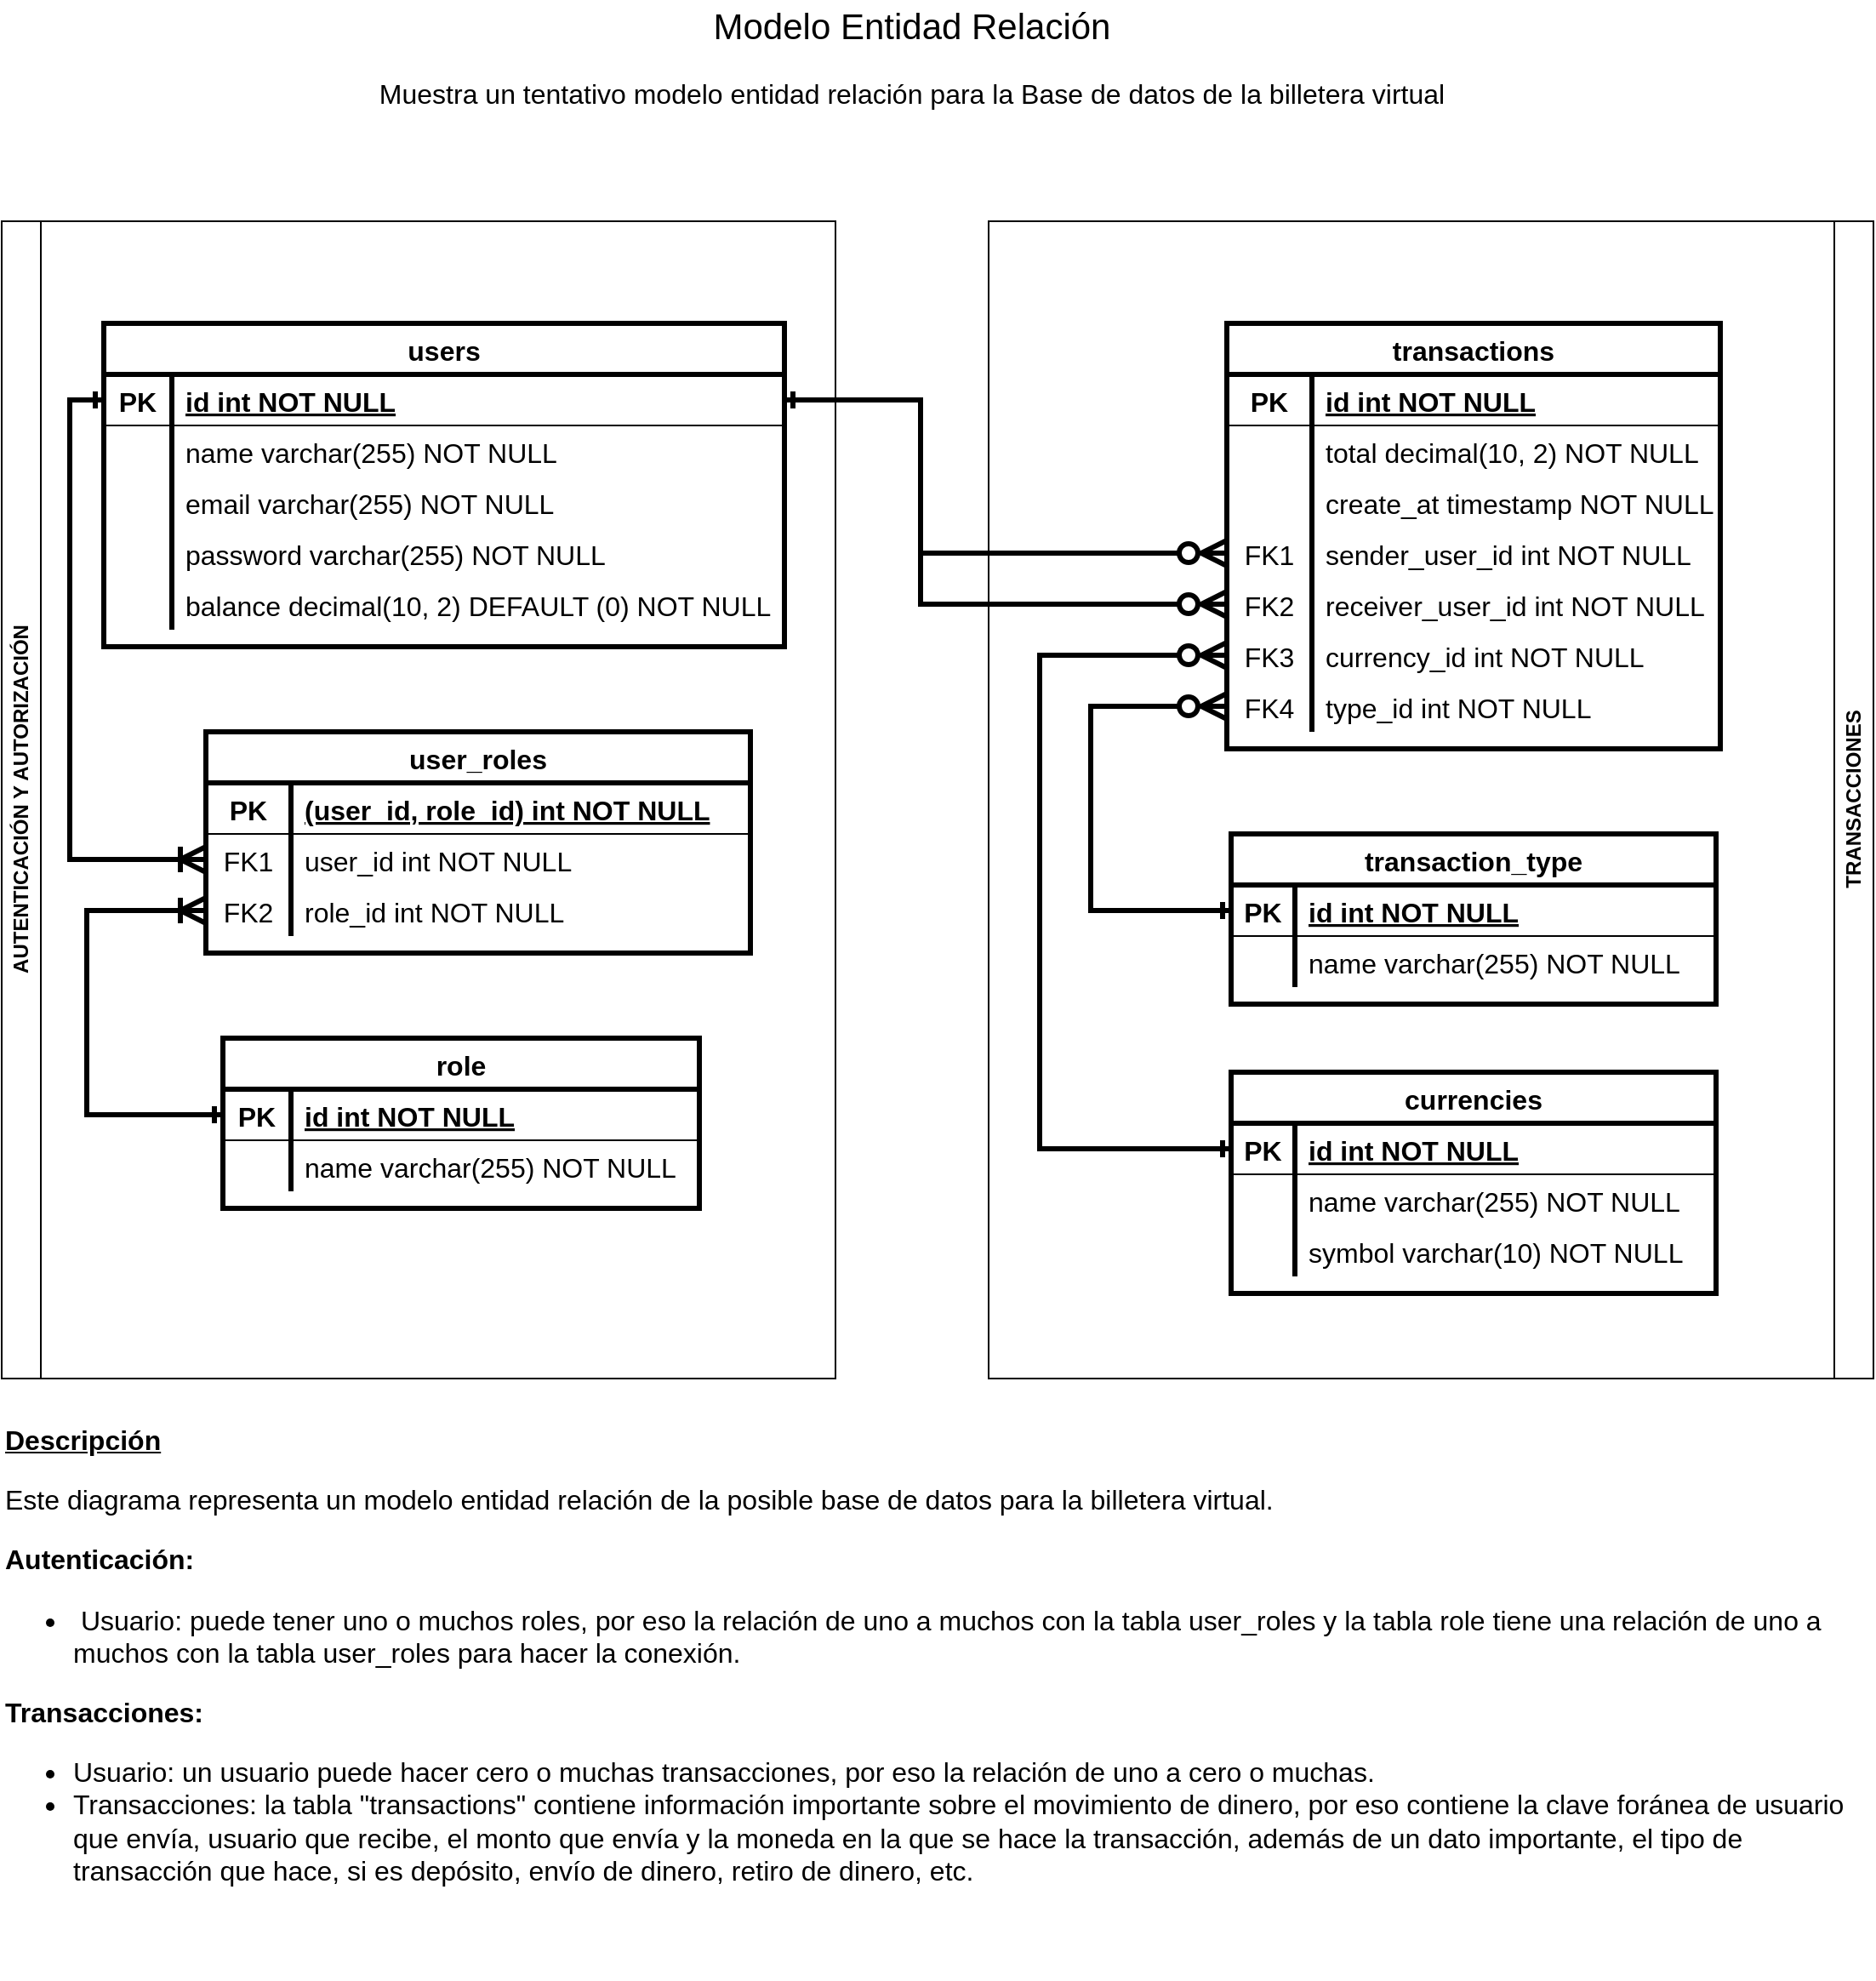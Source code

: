<mxfile version="24.2.1" type="device">
  <diagram id="R2lEEEUBdFMjLlhIrx00" name="Page-1">
    <mxGraphModel dx="2213" dy="2100" grid="1" gridSize="10" guides="1" tooltips="1" connect="1" arrows="1" fold="1" page="1" pageScale="1" pageWidth="1500" pageHeight="1200" math="0" shadow="0" extFonts="Permanent Marker^https://fonts.googleapis.com/css?family=Permanent+Marker">
      <root>
        <mxCell id="0" />
        <mxCell id="1" parent="0" />
        <mxCell id="C-vyLk0tnHw3VtMMgP7b-23" value="users" style="shape=table;startSize=30;container=1;collapsible=1;childLayout=tableLayout;fixedRows=1;rowLines=0;fontStyle=1;align=center;resizeLast=1;strokeWidth=3;fontSize=16;" parent="1" vertex="1">
          <mxGeometry x="260" y="220" width="400" height="190" as="geometry" />
        </mxCell>
        <mxCell id="C-vyLk0tnHw3VtMMgP7b-24" value="" style="shape=partialRectangle;collapsible=0;dropTarget=0;pointerEvents=0;fillColor=none;points=[[0,0.5],[1,0.5]];portConstraint=eastwest;top=0;left=0;right=0;bottom=1;" parent="C-vyLk0tnHw3VtMMgP7b-23" vertex="1">
          <mxGeometry y="30" width="400" height="30" as="geometry" />
        </mxCell>
        <mxCell id="C-vyLk0tnHw3VtMMgP7b-25" value="PK" style="shape=partialRectangle;overflow=hidden;connectable=0;fillColor=none;top=0;left=0;bottom=0;right=0;fontStyle=1;fontSize=16;" parent="C-vyLk0tnHw3VtMMgP7b-24" vertex="1">
          <mxGeometry width="40" height="30" as="geometry">
            <mxRectangle width="40" height="30" as="alternateBounds" />
          </mxGeometry>
        </mxCell>
        <mxCell id="C-vyLk0tnHw3VtMMgP7b-26" value="id int NOT NULL " style="shape=partialRectangle;overflow=hidden;connectable=0;fillColor=none;top=0;left=0;bottom=0;right=0;align=left;spacingLeft=6;fontStyle=5;fontSize=16;" parent="C-vyLk0tnHw3VtMMgP7b-24" vertex="1">
          <mxGeometry x="40" width="360" height="30" as="geometry">
            <mxRectangle width="360" height="30" as="alternateBounds" />
          </mxGeometry>
        </mxCell>
        <mxCell id="C-vyLk0tnHw3VtMMgP7b-27" value="" style="shape=partialRectangle;collapsible=0;dropTarget=0;pointerEvents=0;fillColor=none;points=[[0,0.5],[1,0.5]];portConstraint=eastwest;top=0;left=0;right=0;bottom=0;" parent="C-vyLk0tnHw3VtMMgP7b-23" vertex="1">
          <mxGeometry y="60" width="400" height="30" as="geometry" />
        </mxCell>
        <mxCell id="C-vyLk0tnHw3VtMMgP7b-28" value="" style="shape=partialRectangle;overflow=hidden;connectable=0;fillColor=none;top=0;left=0;bottom=0;right=0;fontSize=16;" parent="C-vyLk0tnHw3VtMMgP7b-27" vertex="1">
          <mxGeometry width="40" height="30" as="geometry">
            <mxRectangle width="40" height="30" as="alternateBounds" />
          </mxGeometry>
        </mxCell>
        <mxCell id="C-vyLk0tnHw3VtMMgP7b-29" value="name varchar(255) NOT NULL" style="shape=partialRectangle;overflow=hidden;connectable=0;fillColor=none;top=0;left=0;bottom=0;right=0;align=left;spacingLeft=6;fontSize=16;" parent="C-vyLk0tnHw3VtMMgP7b-27" vertex="1">
          <mxGeometry x="40" width="360" height="30" as="geometry">
            <mxRectangle width="360" height="30" as="alternateBounds" />
          </mxGeometry>
        </mxCell>
        <mxCell id="4sBfG_dxD3zG5sYm3bEw-21" value="" style="shape=partialRectangle;collapsible=0;dropTarget=0;pointerEvents=0;fillColor=none;points=[[0,0.5],[1,0.5]];portConstraint=eastwest;top=0;left=0;right=0;bottom=0;" parent="C-vyLk0tnHw3VtMMgP7b-23" vertex="1">
          <mxGeometry y="90" width="400" height="30" as="geometry" />
        </mxCell>
        <mxCell id="4sBfG_dxD3zG5sYm3bEw-22" value="" style="shape=partialRectangle;overflow=hidden;connectable=0;fillColor=none;top=0;left=0;bottom=0;right=0;fontSize=16;" parent="4sBfG_dxD3zG5sYm3bEw-21" vertex="1">
          <mxGeometry width="40" height="30" as="geometry">
            <mxRectangle width="40" height="30" as="alternateBounds" />
          </mxGeometry>
        </mxCell>
        <mxCell id="4sBfG_dxD3zG5sYm3bEw-23" value="email varchar(255) NOT NULL" style="shape=partialRectangle;overflow=hidden;connectable=0;fillColor=none;top=0;left=0;bottom=0;right=0;align=left;spacingLeft=6;fontSize=16;" parent="4sBfG_dxD3zG5sYm3bEw-21" vertex="1">
          <mxGeometry x="40" width="360" height="30" as="geometry">
            <mxRectangle width="360" height="30" as="alternateBounds" />
          </mxGeometry>
        </mxCell>
        <mxCell id="4sBfG_dxD3zG5sYm3bEw-24" value="" style="shape=partialRectangle;collapsible=0;dropTarget=0;pointerEvents=0;fillColor=none;points=[[0,0.5],[1,0.5]];portConstraint=eastwest;top=0;left=0;right=0;bottom=0;" parent="C-vyLk0tnHw3VtMMgP7b-23" vertex="1">
          <mxGeometry y="120" width="400" height="30" as="geometry" />
        </mxCell>
        <mxCell id="4sBfG_dxD3zG5sYm3bEw-25" value="" style="shape=partialRectangle;overflow=hidden;connectable=0;fillColor=none;top=0;left=0;bottom=0;right=0;fontSize=16;" parent="4sBfG_dxD3zG5sYm3bEw-24" vertex="1">
          <mxGeometry width="40" height="30" as="geometry">
            <mxRectangle width="40" height="30" as="alternateBounds" />
          </mxGeometry>
        </mxCell>
        <mxCell id="4sBfG_dxD3zG5sYm3bEw-26" value="password varchar(255) NOT NULL" style="shape=partialRectangle;overflow=hidden;connectable=0;fillColor=none;top=0;left=0;bottom=0;right=0;align=left;spacingLeft=6;fontSize=16;" parent="4sBfG_dxD3zG5sYm3bEw-24" vertex="1">
          <mxGeometry x="40" width="360" height="30" as="geometry">
            <mxRectangle width="360" height="30" as="alternateBounds" />
          </mxGeometry>
        </mxCell>
        <mxCell id="4sBfG_dxD3zG5sYm3bEw-27" value="" style="shape=partialRectangle;collapsible=0;dropTarget=0;pointerEvents=0;fillColor=none;points=[[0,0.5],[1,0.5]];portConstraint=eastwest;top=0;left=0;right=0;bottom=0;" parent="C-vyLk0tnHw3VtMMgP7b-23" vertex="1">
          <mxGeometry y="150" width="400" height="30" as="geometry" />
        </mxCell>
        <mxCell id="4sBfG_dxD3zG5sYm3bEw-28" value="" style="shape=partialRectangle;overflow=hidden;connectable=0;fillColor=none;top=0;left=0;bottom=0;right=0;fontSize=16;" parent="4sBfG_dxD3zG5sYm3bEw-27" vertex="1">
          <mxGeometry width="40" height="30" as="geometry">
            <mxRectangle width="40" height="30" as="alternateBounds" />
          </mxGeometry>
        </mxCell>
        <mxCell id="4sBfG_dxD3zG5sYm3bEw-29" value="balance decimal(10, 2) DEFAULT (0) NOT NULL" style="shape=partialRectangle;overflow=hidden;connectable=0;fillColor=none;top=0;left=0;bottom=0;right=0;align=left;spacingLeft=6;fontSize=16;" parent="4sBfG_dxD3zG5sYm3bEw-27" vertex="1">
          <mxGeometry x="40" width="360" height="30" as="geometry">
            <mxRectangle width="360" height="30" as="alternateBounds" />
          </mxGeometry>
        </mxCell>
        <mxCell id="4sBfG_dxD3zG5sYm3bEw-61" style="edgeStyle=orthogonalEdgeStyle;rounded=0;orthogonalLoop=1;jettySize=auto;html=1;exitX=0;exitY=0.5;exitDx=0;exitDy=0;entryX=0;entryY=0.5;entryDx=0;entryDy=0;startArrow=ERone;startFill=0;endArrow=ERoneToMany;endFill=0;strokeWidth=3;targetPerimeterSpacing=11;endSize=11;" parent="1" source="C-vyLk0tnHw3VtMMgP7b-24" target="C-vyLk0tnHw3VtMMgP7b-6" edge="1">
          <mxGeometry relative="1" as="geometry" />
        </mxCell>
        <mxCell id="4sBfG_dxD3zG5sYm3bEw-63" style="edgeStyle=orthogonalEdgeStyle;rounded=0;orthogonalLoop=1;jettySize=auto;html=1;exitX=1;exitY=0.5;exitDx=0;exitDy=0;entryX=0;entryY=0.5;entryDx=0;entryDy=0;startArrow=ERone;startFill=0;endArrow=ERzeroToMany;endFill=0;strokeWidth=3;targetPerimeterSpacing=11;endSize=11;" parent="1" source="C-vyLk0tnHw3VtMMgP7b-24" target="4sBfG_dxD3zG5sYm3bEw-30" edge="1">
          <mxGeometry relative="1" as="geometry">
            <Array as="points">
              <mxPoint x="740" y="265" />
              <mxPoint x="740" y="355" />
            </Array>
          </mxGeometry>
        </mxCell>
        <mxCell id="4sBfG_dxD3zG5sYm3bEw-64" style="edgeStyle=orthogonalEdgeStyle;rounded=0;orthogonalLoop=1;jettySize=auto;html=1;exitX=1;exitY=0.5;exitDx=0;exitDy=0;entryX=0;entryY=0.5;entryDx=0;entryDy=0;startArrow=ERone;startFill=0;endArrow=ERzeroToMany;endFill=0;strokeWidth=3;targetPerimeterSpacing=11;endSize=11;" parent="1" source="C-vyLk0tnHw3VtMMgP7b-24" target="4sBfG_dxD3zG5sYm3bEw-46" edge="1">
          <mxGeometry relative="1" as="geometry">
            <Array as="points">
              <mxPoint x="740" y="265" />
              <mxPoint x="740" y="385" />
            </Array>
          </mxGeometry>
        </mxCell>
        <mxCell id="4sBfG_dxD3zG5sYm3bEw-66" value="AUTENTICACIÓN Y AUTORIZACIÓN" style="swimlane;horizontal=0;whiteSpace=wrap;html=1;" parent="1" vertex="1">
          <mxGeometry x="200" y="160" width="490" height="680" as="geometry" />
        </mxCell>
        <mxCell id="C-vyLk0tnHw3VtMMgP7b-2" value="user_roles" style="shape=table;startSize=30;container=1;collapsible=1;childLayout=tableLayout;fixedRows=1;rowLines=0;fontStyle=1;align=center;resizeLast=1;strokeWidth=3;fontSize=16;" parent="4sBfG_dxD3zG5sYm3bEw-66" vertex="1">
          <mxGeometry x="120" y="300" width="320" height="130" as="geometry" />
        </mxCell>
        <mxCell id="C-vyLk0tnHw3VtMMgP7b-3" value="" style="shape=partialRectangle;collapsible=0;dropTarget=0;pointerEvents=0;fillColor=none;points=[[0,0.5],[1,0.5]];portConstraint=eastwest;top=0;left=0;right=0;bottom=1;" parent="C-vyLk0tnHw3VtMMgP7b-2" vertex="1">
          <mxGeometry y="30" width="320" height="30" as="geometry" />
        </mxCell>
        <mxCell id="C-vyLk0tnHw3VtMMgP7b-4" value="PK" style="shape=partialRectangle;overflow=hidden;connectable=0;fillColor=none;top=0;left=0;bottom=0;right=0;fontStyle=1;fontSize=16;" parent="C-vyLk0tnHw3VtMMgP7b-3" vertex="1">
          <mxGeometry width="50" height="30" as="geometry">
            <mxRectangle width="50" height="30" as="alternateBounds" />
          </mxGeometry>
        </mxCell>
        <mxCell id="C-vyLk0tnHw3VtMMgP7b-5" value="(user_id, role_id) int NOT NULL " style="shape=partialRectangle;overflow=hidden;connectable=0;fillColor=none;top=0;left=0;bottom=0;right=0;align=left;spacingLeft=6;fontStyle=5;fontSize=16;" parent="C-vyLk0tnHw3VtMMgP7b-3" vertex="1">
          <mxGeometry x="50" width="270" height="30" as="geometry">
            <mxRectangle width="270" height="30" as="alternateBounds" />
          </mxGeometry>
        </mxCell>
        <mxCell id="C-vyLk0tnHw3VtMMgP7b-6" value="" style="shape=partialRectangle;collapsible=0;dropTarget=0;pointerEvents=0;fillColor=none;points=[[0,0.5],[1,0.5]];portConstraint=eastwest;top=0;left=0;right=0;bottom=0;" parent="C-vyLk0tnHw3VtMMgP7b-2" vertex="1">
          <mxGeometry y="60" width="320" height="30" as="geometry" />
        </mxCell>
        <mxCell id="C-vyLk0tnHw3VtMMgP7b-7" value="FK1" style="shape=partialRectangle;overflow=hidden;connectable=0;fillColor=none;top=0;left=0;bottom=0;right=0;fontSize=16;" parent="C-vyLk0tnHw3VtMMgP7b-6" vertex="1">
          <mxGeometry width="50" height="30" as="geometry">
            <mxRectangle width="50" height="30" as="alternateBounds" />
          </mxGeometry>
        </mxCell>
        <mxCell id="C-vyLk0tnHw3VtMMgP7b-8" value="user_id int NOT NULL" style="shape=partialRectangle;overflow=hidden;connectable=0;fillColor=none;top=0;left=0;bottom=0;right=0;align=left;spacingLeft=6;fontSize=16;" parent="C-vyLk0tnHw3VtMMgP7b-6" vertex="1">
          <mxGeometry x="50" width="270" height="30" as="geometry">
            <mxRectangle width="270" height="30" as="alternateBounds" />
          </mxGeometry>
        </mxCell>
        <mxCell id="C-vyLk0tnHw3VtMMgP7b-9" value="" style="shape=partialRectangle;collapsible=0;dropTarget=0;pointerEvents=0;fillColor=none;points=[[0,0.5],[1,0.5]];portConstraint=eastwest;top=0;left=0;right=0;bottom=0;" parent="C-vyLk0tnHw3VtMMgP7b-2" vertex="1">
          <mxGeometry y="90" width="320" height="30" as="geometry" />
        </mxCell>
        <mxCell id="C-vyLk0tnHw3VtMMgP7b-10" value="FK2" style="shape=partialRectangle;overflow=hidden;connectable=0;fillColor=none;top=0;left=0;bottom=0;right=0;fontSize=16;" parent="C-vyLk0tnHw3VtMMgP7b-9" vertex="1">
          <mxGeometry width="50" height="30" as="geometry">
            <mxRectangle width="50" height="30" as="alternateBounds" />
          </mxGeometry>
        </mxCell>
        <mxCell id="C-vyLk0tnHw3VtMMgP7b-11" value="role_id int NOT NULL" style="shape=partialRectangle;overflow=hidden;connectable=0;fillColor=none;top=0;left=0;bottom=0;right=0;align=left;spacingLeft=6;fontSize=16;" parent="C-vyLk0tnHw3VtMMgP7b-9" vertex="1">
          <mxGeometry x="50" width="270" height="30" as="geometry">
            <mxRectangle width="270" height="30" as="alternateBounds" />
          </mxGeometry>
        </mxCell>
        <mxCell id="C-vyLk0tnHw3VtMMgP7b-13" value="role" style="shape=table;startSize=30;container=1;collapsible=1;childLayout=tableLayout;fixedRows=1;rowLines=0;fontStyle=1;align=center;resizeLast=1;strokeWidth=3;fontSize=16;" parent="4sBfG_dxD3zG5sYm3bEw-66" vertex="1">
          <mxGeometry x="130" y="480" width="280" height="100" as="geometry" />
        </mxCell>
        <mxCell id="C-vyLk0tnHw3VtMMgP7b-14" value="" style="shape=partialRectangle;collapsible=0;dropTarget=0;pointerEvents=0;fillColor=none;points=[[0,0.5],[1,0.5]];portConstraint=eastwest;top=0;left=0;right=0;bottom=1;" parent="C-vyLk0tnHw3VtMMgP7b-13" vertex="1">
          <mxGeometry y="30" width="280" height="30" as="geometry" />
        </mxCell>
        <mxCell id="C-vyLk0tnHw3VtMMgP7b-15" value="PK" style="shape=partialRectangle;overflow=hidden;connectable=0;fillColor=none;top=0;left=0;bottom=0;right=0;fontStyle=1;fontSize=16;" parent="C-vyLk0tnHw3VtMMgP7b-14" vertex="1">
          <mxGeometry width="40" height="30" as="geometry">
            <mxRectangle width="40" height="30" as="alternateBounds" />
          </mxGeometry>
        </mxCell>
        <mxCell id="C-vyLk0tnHw3VtMMgP7b-16" value="id int NOT NULL " style="shape=partialRectangle;overflow=hidden;connectable=0;fillColor=none;top=0;left=0;bottom=0;right=0;align=left;spacingLeft=6;fontStyle=5;fontSize=16;" parent="C-vyLk0tnHw3VtMMgP7b-14" vertex="1">
          <mxGeometry x="40" width="240" height="30" as="geometry">
            <mxRectangle width="240" height="30" as="alternateBounds" />
          </mxGeometry>
        </mxCell>
        <mxCell id="C-vyLk0tnHw3VtMMgP7b-17" value="" style="shape=partialRectangle;collapsible=0;dropTarget=0;pointerEvents=0;fillColor=none;points=[[0,0.5],[1,0.5]];portConstraint=eastwest;top=0;left=0;right=0;bottom=0;" parent="C-vyLk0tnHw3VtMMgP7b-13" vertex="1">
          <mxGeometry y="60" width="280" height="30" as="geometry" />
        </mxCell>
        <mxCell id="C-vyLk0tnHw3VtMMgP7b-18" value="" style="shape=partialRectangle;overflow=hidden;connectable=0;fillColor=none;top=0;left=0;bottom=0;right=0;fontSize=16;" parent="C-vyLk0tnHw3VtMMgP7b-17" vertex="1">
          <mxGeometry width="40" height="30" as="geometry">
            <mxRectangle width="40" height="30" as="alternateBounds" />
          </mxGeometry>
        </mxCell>
        <mxCell id="C-vyLk0tnHw3VtMMgP7b-19" value="name varchar(255) NOT NULL" style="shape=partialRectangle;overflow=hidden;connectable=0;fillColor=none;top=0;left=0;bottom=0;right=0;align=left;spacingLeft=6;fontSize=16;" parent="C-vyLk0tnHw3VtMMgP7b-17" vertex="1">
          <mxGeometry x="40" width="240" height="30" as="geometry">
            <mxRectangle width="240" height="30" as="alternateBounds" />
          </mxGeometry>
        </mxCell>
        <mxCell id="4sBfG_dxD3zG5sYm3bEw-62" style="edgeStyle=orthogonalEdgeStyle;rounded=0;orthogonalLoop=1;jettySize=auto;html=1;exitX=0;exitY=0.5;exitDx=0;exitDy=0;entryX=0;entryY=0.5;entryDx=0;entryDy=0;startArrow=ERone;startFill=0;endArrow=ERoneToMany;endFill=0;strokeWidth=3;targetPerimeterSpacing=11;endSize=11;" parent="4sBfG_dxD3zG5sYm3bEw-66" source="C-vyLk0tnHw3VtMMgP7b-14" target="C-vyLk0tnHw3VtMMgP7b-9" edge="1">
          <mxGeometry relative="1" as="geometry">
            <Array as="points">
              <mxPoint x="50" y="525" />
              <mxPoint x="50" y="405" />
            </Array>
          </mxGeometry>
        </mxCell>
        <mxCell id="4sBfG_dxD3zG5sYm3bEw-67" value="TRANSACCIONES" style="swimlane;horizontal=0;whiteSpace=wrap;html=1;flipH=1;" parent="1" vertex="1">
          <mxGeometry x="780" y="160" width="520" height="680" as="geometry" />
        </mxCell>
        <mxCell id="4sBfG_dxD3zG5sYm3bEw-11" value="transactions" style="shape=table;startSize=30;container=1;collapsible=1;childLayout=tableLayout;fixedRows=1;rowLines=0;fontStyle=1;align=center;resizeLast=1;strokeWidth=3;fontSize=16;" parent="4sBfG_dxD3zG5sYm3bEw-67" vertex="1">
          <mxGeometry x="140" y="60" width="290" height="250" as="geometry" />
        </mxCell>
        <mxCell id="4sBfG_dxD3zG5sYm3bEw-12" value="" style="shape=partialRectangle;collapsible=0;dropTarget=0;pointerEvents=0;fillColor=none;points=[[0,0.5],[1,0.5]];portConstraint=eastwest;top=0;left=0;right=0;bottom=1;" parent="4sBfG_dxD3zG5sYm3bEw-11" vertex="1">
          <mxGeometry y="30" width="290" height="30" as="geometry" />
        </mxCell>
        <mxCell id="4sBfG_dxD3zG5sYm3bEw-13" value="PK" style="shape=partialRectangle;overflow=hidden;connectable=0;fillColor=none;top=0;left=0;bottom=0;right=0;fontStyle=1;fontSize=16;" parent="4sBfG_dxD3zG5sYm3bEw-12" vertex="1">
          <mxGeometry width="50" height="30" as="geometry">
            <mxRectangle width="50" height="30" as="alternateBounds" />
          </mxGeometry>
        </mxCell>
        <mxCell id="4sBfG_dxD3zG5sYm3bEw-14" value="id int NOT NULL " style="shape=partialRectangle;overflow=hidden;connectable=0;fillColor=none;top=0;left=0;bottom=0;right=0;align=left;spacingLeft=6;fontStyle=5;fontSize=16;" parent="4sBfG_dxD3zG5sYm3bEw-12" vertex="1">
          <mxGeometry x="50" width="240" height="30" as="geometry">
            <mxRectangle width="240" height="30" as="alternateBounds" />
          </mxGeometry>
        </mxCell>
        <mxCell id="4sBfG_dxD3zG5sYm3bEw-15" value="" style="shape=partialRectangle;collapsible=0;dropTarget=0;pointerEvents=0;fillColor=none;points=[[0,0.5],[1,0.5]];portConstraint=eastwest;top=0;left=0;right=0;bottom=0;" parent="4sBfG_dxD3zG5sYm3bEw-11" vertex="1">
          <mxGeometry y="60" width="290" height="30" as="geometry" />
        </mxCell>
        <mxCell id="4sBfG_dxD3zG5sYm3bEw-16" value="" style="shape=partialRectangle;overflow=hidden;connectable=0;fillColor=none;top=0;left=0;bottom=0;right=0;fontSize=16;" parent="4sBfG_dxD3zG5sYm3bEw-15" vertex="1">
          <mxGeometry width="50" height="30" as="geometry">
            <mxRectangle width="50" height="30" as="alternateBounds" />
          </mxGeometry>
        </mxCell>
        <mxCell id="4sBfG_dxD3zG5sYm3bEw-17" value="total decimal(10, 2) NOT NULL" style="shape=partialRectangle;overflow=hidden;connectable=0;fillColor=none;top=0;left=0;bottom=0;right=0;align=left;spacingLeft=6;fontSize=16;" parent="4sBfG_dxD3zG5sYm3bEw-15" vertex="1">
          <mxGeometry x="50" width="240" height="30" as="geometry">
            <mxRectangle width="240" height="30" as="alternateBounds" />
          </mxGeometry>
        </mxCell>
        <mxCell id="4sBfG_dxD3zG5sYm3bEw-18" value="" style="shape=partialRectangle;collapsible=0;dropTarget=0;pointerEvents=0;fillColor=none;points=[[0,0.5],[1,0.5]];portConstraint=eastwest;top=0;left=0;right=0;bottom=0;" parent="4sBfG_dxD3zG5sYm3bEw-11" vertex="1">
          <mxGeometry y="90" width="290" height="30" as="geometry" />
        </mxCell>
        <mxCell id="4sBfG_dxD3zG5sYm3bEw-19" value="" style="shape=partialRectangle;overflow=hidden;connectable=0;fillColor=none;top=0;left=0;bottom=0;right=0;fontSize=16;" parent="4sBfG_dxD3zG5sYm3bEw-18" vertex="1">
          <mxGeometry width="50" height="30" as="geometry">
            <mxRectangle width="50" height="30" as="alternateBounds" />
          </mxGeometry>
        </mxCell>
        <mxCell id="4sBfG_dxD3zG5sYm3bEw-20" value="create_at timestamp NOT NULL" style="shape=partialRectangle;overflow=hidden;connectable=0;fillColor=none;top=0;left=0;bottom=0;right=0;align=left;spacingLeft=6;fontSize=16;" parent="4sBfG_dxD3zG5sYm3bEw-18" vertex="1">
          <mxGeometry x="50" width="240" height="30" as="geometry">
            <mxRectangle width="240" height="30" as="alternateBounds" />
          </mxGeometry>
        </mxCell>
        <mxCell id="4sBfG_dxD3zG5sYm3bEw-30" value="" style="shape=partialRectangle;collapsible=0;dropTarget=0;pointerEvents=0;fillColor=none;points=[[0,0.5],[1,0.5]];portConstraint=eastwest;top=0;left=0;right=0;bottom=0;" parent="4sBfG_dxD3zG5sYm3bEw-11" vertex="1">
          <mxGeometry y="120" width="290" height="30" as="geometry" />
        </mxCell>
        <mxCell id="4sBfG_dxD3zG5sYm3bEw-31" value="FK1" style="shape=partialRectangle;overflow=hidden;connectable=0;fillColor=none;top=0;left=0;bottom=0;right=0;fontSize=16;" parent="4sBfG_dxD3zG5sYm3bEw-30" vertex="1">
          <mxGeometry width="50" height="30" as="geometry">
            <mxRectangle width="50" height="30" as="alternateBounds" />
          </mxGeometry>
        </mxCell>
        <mxCell id="4sBfG_dxD3zG5sYm3bEw-32" value="sender_user_id int NOT NULL" style="shape=partialRectangle;overflow=hidden;connectable=0;fillColor=none;top=0;left=0;bottom=0;right=0;align=left;spacingLeft=6;fontSize=16;" parent="4sBfG_dxD3zG5sYm3bEw-30" vertex="1">
          <mxGeometry x="50" width="240" height="30" as="geometry">
            <mxRectangle width="240" height="30" as="alternateBounds" />
          </mxGeometry>
        </mxCell>
        <mxCell id="4sBfG_dxD3zG5sYm3bEw-46" value="" style="shape=partialRectangle;collapsible=0;dropTarget=0;pointerEvents=0;fillColor=none;points=[[0,0.5],[1,0.5]];portConstraint=eastwest;top=0;left=0;right=0;bottom=0;" parent="4sBfG_dxD3zG5sYm3bEw-11" vertex="1">
          <mxGeometry y="150" width="290" height="30" as="geometry" />
        </mxCell>
        <mxCell id="4sBfG_dxD3zG5sYm3bEw-47" value="FK2" style="shape=partialRectangle;overflow=hidden;connectable=0;fillColor=none;top=0;left=0;bottom=0;right=0;fontSize=16;" parent="4sBfG_dxD3zG5sYm3bEw-46" vertex="1">
          <mxGeometry width="50" height="30" as="geometry">
            <mxRectangle width="50" height="30" as="alternateBounds" />
          </mxGeometry>
        </mxCell>
        <mxCell id="4sBfG_dxD3zG5sYm3bEw-48" value="receiver_user_id int NOT NULL" style="shape=partialRectangle;overflow=hidden;connectable=0;fillColor=none;top=0;left=0;bottom=0;right=0;align=left;spacingLeft=6;fontSize=16;" parent="4sBfG_dxD3zG5sYm3bEw-46" vertex="1">
          <mxGeometry x="50" width="240" height="30" as="geometry">
            <mxRectangle width="240" height="30" as="alternateBounds" />
          </mxGeometry>
        </mxCell>
        <mxCell id="4sBfG_dxD3zG5sYm3bEw-49" value="" style="shape=partialRectangle;collapsible=0;dropTarget=0;pointerEvents=0;fillColor=none;points=[[0,0.5],[1,0.5]];portConstraint=eastwest;top=0;left=0;right=0;bottom=0;" parent="4sBfG_dxD3zG5sYm3bEw-11" vertex="1">
          <mxGeometry y="180" width="290" height="30" as="geometry" />
        </mxCell>
        <mxCell id="4sBfG_dxD3zG5sYm3bEw-50" value="FK3" style="shape=partialRectangle;overflow=hidden;connectable=0;fillColor=none;top=0;left=0;bottom=0;right=0;fontSize=16;" parent="4sBfG_dxD3zG5sYm3bEw-49" vertex="1">
          <mxGeometry width="50" height="30" as="geometry">
            <mxRectangle width="50" height="30" as="alternateBounds" />
          </mxGeometry>
        </mxCell>
        <mxCell id="4sBfG_dxD3zG5sYm3bEw-51" value="currency_id int NOT NULL" style="shape=partialRectangle;overflow=hidden;connectable=0;fillColor=none;top=0;left=0;bottom=0;right=0;align=left;spacingLeft=6;fontSize=16;" parent="4sBfG_dxD3zG5sYm3bEw-49" vertex="1">
          <mxGeometry x="50" width="240" height="30" as="geometry">
            <mxRectangle width="240" height="30" as="alternateBounds" />
          </mxGeometry>
        </mxCell>
        <mxCell id="4sBfG_dxD3zG5sYm3bEw-80" value="" style="shape=partialRectangle;collapsible=0;dropTarget=0;pointerEvents=0;fillColor=none;points=[[0,0.5],[1,0.5]];portConstraint=eastwest;top=0;left=0;right=0;bottom=0;" parent="4sBfG_dxD3zG5sYm3bEw-11" vertex="1">
          <mxGeometry y="210" width="290" height="30" as="geometry" />
        </mxCell>
        <mxCell id="4sBfG_dxD3zG5sYm3bEw-81" value="FK4" style="shape=partialRectangle;overflow=hidden;connectable=0;fillColor=none;top=0;left=0;bottom=0;right=0;fontSize=16;" parent="4sBfG_dxD3zG5sYm3bEw-80" vertex="1">
          <mxGeometry width="50" height="30" as="geometry">
            <mxRectangle width="50" height="30" as="alternateBounds" />
          </mxGeometry>
        </mxCell>
        <mxCell id="4sBfG_dxD3zG5sYm3bEw-82" value="type_id int NOT NULL" style="shape=partialRectangle;overflow=hidden;connectable=0;fillColor=none;top=0;left=0;bottom=0;right=0;align=left;spacingLeft=6;fontSize=16;" parent="4sBfG_dxD3zG5sYm3bEw-80" vertex="1">
          <mxGeometry x="50" width="240" height="30" as="geometry">
            <mxRectangle width="240" height="30" as="alternateBounds" />
          </mxGeometry>
        </mxCell>
        <mxCell id="4sBfG_dxD3zG5sYm3bEw-1" value="currencies" style="shape=table;startSize=30;container=1;collapsible=1;childLayout=tableLayout;fixedRows=1;rowLines=0;fontStyle=1;align=center;resizeLast=1;strokeWidth=3;fontSize=16;" parent="4sBfG_dxD3zG5sYm3bEw-67" vertex="1">
          <mxGeometry x="142.5" y="500" width="285" height="130" as="geometry" />
        </mxCell>
        <mxCell id="4sBfG_dxD3zG5sYm3bEw-2" value="" style="shape=partialRectangle;collapsible=0;dropTarget=0;pointerEvents=0;fillColor=none;points=[[0,0.5],[1,0.5]];portConstraint=eastwest;top=0;left=0;right=0;bottom=1;" parent="4sBfG_dxD3zG5sYm3bEw-1" vertex="1">
          <mxGeometry y="30" width="285" height="30" as="geometry" />
        </mxCell>
        <mxCell id="4sBfG_dxD3zG5sYm3bEw-3" value="PK" style="shape=partialRectangle;overflow=hidden;connectable=0;fillColor=none;top=0;left=0;bottom=0;right=0;fontStyle=1;fontSize=16;" parent="4sBfG_dxD3zG5sYm3bEw-2" vertex="1">
          <mxGeometry width="37.5" height="30" as="geometry">
            <mxRectangle width="37.5" height="30" as="alternateBounds" />
          </mxGeometry>
        </mxCell>
        <mxCell id="4sBfG_dxD3zG5sYm3bEw-4" value="id int NOT NULL " style="shape=partialRectangle;overflow=hidden;connectable=0;fillColor=none;top=0;left=0;bottom=0;right=0;align=left;spacingLeft=6;fontStyle=5;fontSize=16;" parent="4sBfG_dxD3zG5sYm3bEw-2" vertex="1">
          <mxGeometry x="37.5" width="247.5" height="30" as="geometry">
            <mxRectangle width="247.5" height="30" as="alternateBounds" />
          </mxGeometry>
        </mxCell>
        <mxCell id="4sBfG_dxD3zG5sYm3bEw-5" value="" style="shape=partialRectangle;collapsible=0;dropTarget=0;pointerEvents=0;fillColor=none;points=[[0,0.5],[1,0.5]];portConstraint=eastwest;top=0;left=0;right=0;bottom=0;" parent="4sBfG_dxD3zG5sYm3bEw-1" vertex="1">
          <mxGeometry y="60" width="285" height="30" as="geometry" />
        </mxCell>
        <mxCell id="4sBfG_dxD3zG5sYm3bEw-6" value="" style="shape=partialRectangle;overflow=hidden;connectable=0;fillColor=none;top=0;left=0;bottom=0;right=0;fontSize=16;" parent="4sBfG_dxD3zG5sYm3bEw-5" vertex="1">
          <mxGeometry width="37.5" height="30" as="geometry">
            <mxRectangle width="37.5" height="30" as="alternateBounds" />
          </mxGeometry>
        </mxCell>
        <mxCell id="4sBfG_dxD3zG5sYm3bEw-7" value="name varchar(255) NOT NULL" style="shape=partialRectangle;overflow=hidden;connectable=0;fillColor=none;top=0;left=0;bottom=0;right=0;align=left;spacingLeft=6;fontSize=16;" parent="4sBfG_dxD3zG5sYm3bEw-5" vertex="1">
          <mxGeometry x="37.5" width="247.5" height="30" as="geometry">
            <mxRectangle width="247.5" height="30" as="alternateBounds" />
          </mxGeometry>
        </mxCell>
        <mxCell id="4sBfG_dxD3zG5sYm3bEw-8" value="" style="shape=partialRectangle;collapsible=0;dropTarget=0;pointerEvents=0;fillColor=none;points=[[0,0.5],[1,0.5]];portConstraint=eastwest;top=0;left=0;right=0;bottom=0;" parent="4sBfG_dxD3zG5sYm3bEw-1" vertex="1">
          <mxGeometry y="90" width="285" height="30" as="geometry" />
        </mxCell>
        <mxCell id="4sBfG_dxD3zG5sYm3bEw-9" value="" style="shape=partialRectangle;overflow=hidden;connectable=0;fillColor=none;top=0;left=0;bottom=0;right=0;fontSize=16;" parent="4sBfG_dxD3zG5sYm3bEw-8" vertex="1">
          <mxGeometry width="37.5" height="30" as="geometry">
            <mxRectangle width="37.5" height="30" as="alternateBounds" />
          </mxGeometry>
        </mxCell>
        <mxCell id="4sBfG_dxD3zG5sYm3bEw-10" value="symbol varchar(10) NOT NULL" style="shape=partialRectangle;overflow=hidden;connectable=0;fillColor=none;top=0;left=0;bottom=0;right=0;align=left;spacingLeft=6;fontSize=16;" parent="4sBfG_dxD3zG5sYm3bEw-8" vertex="1">
          <mxGeometry x="37.5" width="247.5" height="30" as="geometry">
            <mxRectangle width="247.5" height="30" as="alternateBounds" />
          </mxGeometry>
        </mxCell>
        <mxCell id="4sBfG_dxD3zG5sYm3bEw-65" style="edgeStyle=orthogonalEdgeStyle;rounded=0;orthogonalLoop=1;jettySize=auto;html=1;exitX=0;exitY=0.5;exitDx=0;exitDy=0;entryX=0;entryY=0.5;entryDx=0;entryDy=0;startArrow=ERone;startFill=0;endArrow=ERzeroToMany;endFill=0;strokeWidth=3;targetPerimeterSpacing=11;endSize=11;" parent="4sBfG_dxD3zG5sYm3bEw-67" source="4sBfG_dxD3zG5sYm3bEw-2" target="4sBfG_dxD3zG5sYm3bEw-49" edge="1">
          <mxGeometry relative="1" as="geometry">
            <Array as="points">
              <mxPoint x="30" y="545" />
              <mxPoint x="30" y="255" />
            </Array>
          </mxGeometry>
        </mxCell>
        <mxCell id="4sBfG_dxD3zG5sYm3bEw-70" value="transaction_type" style="shape=table;startSize=30;container=1;collapsible=1;childLayout=tableLayout;fixedRows=1;rowLines=0;fontStyle=1;align=center;resizeLast=1;strokeWidth=3;fontSize=16;" parent="4sBfG_dxD3zG5sYm3bEw-67" vertex="1">
          <mxGeometry x="142.5" y="360" width="285" height="100" as="geometry" />
        </mxCell>
        <mxCell id="4sBfG_dxD3zG5sYm3bEw-71" value="" style="shape=partialRectangle;collapsible=0;dropTarget=0;pointerEvents=0;fillColor=none;points=[[0,0.5],[1,0.5]];portConstraint=eastwest;top=0;left=0;right=0;bottom=1;" parent="4sBfG_dxD3zG5sYm3bEw-70" vertex="1">
          <mxGeometry y="30" width="285" height="30" as="geometry" />
        </mxCell>
        <mxCell id="4sBfG_dxD3zG5sYm3bEw-72" value="PK" style="shape=partialRectangle;overflow=hidden;connectable=0;fillColor=none;top=0;left=0;bottom=0;right=0;fontStyle=1;fontSize=16;" parent="4sBfG_dxD3zG5sYm3bEw-71" vertex="1">
          <mxGeometry width="37.5" height="30" as="geometry">
            <mxRectangle width="37.5" height="30" as="alternateBounds" />
          </mxGeometry>
        </mxCell>
        <mxCell id="4sBfG_dxD3zG5sYm3bEw-73" value="id int NOT NULL " style="shape=partialRectangle;overflow=hidden;connectable=0;fillColor=none;top=0;left=0;bottom=0;right=0;align=left;spacingLeft=6;fontStyle=5;fontSize=16;" parent="4sBfG_dxD3zG5sYm3bEw-71" vertex="1">
          <mxGeometry x="37.5" width="247.5" height="30" as="geometry">
            <mxRectangle width="247.5" height="30" as="alternateBounds" />
          </mxGeometry>
        </mxCell>
        <mxCell id="4sBfG_dxD3zG5sYm3bEw-74" value="" style="shape=partialRectangle;collapsible=0;dropTarget=0;pointerEvents=0;fillColor=none;points=[[0,0.5],[1,0.5]];portConstraint=eastwest;top=0;left=0;right=0;bottom=0;" parent="4sBfG_dxD3zG5sYm3bEw-70" vertex="1">
          <mxGeometry y="60" width="285" height="30" as="geometry" />
        </mxCell>
        <mxCell id="4sBfG_dxD3zG5sYm3bEw-75" value="" style="shape=partialRectangle;overflow=hidden;connectable=0;fillColor=none;top=0;left=0;bottom=0;right=0;fontSize=16;" parent="4sBfG_dxD3zG5sYm3bEw-74" vertex="1">
          <mxGeometry width="37.5" height="30" as="geometry">
            <mxRectangle width="37.5" height="30" as="alternateBounds" />
          </mxGeometry>
        </mxCell>
        <mxCell id="4sBfG_dxD3zG5sYm3bEw-76" value="name varchar(255) NOT NULL" style="shape=partialRectangle;overflow=hidden;connectable=0;fillColor=none;top=0;left=0;bottom=0;right=0;align=left;spacingLeft=6;fontSize=16;" parent="4sBfG_dxD3zG5sYm3bEw-74" vertex="1">
          <mxGeometry x="37.5" width="247.5" height="30" as="geometry">
            <mxRectangle width="247.5" height="30" as="alternateBounds" />
          </mxGeometry>
        </mxCell>
        <mxCell id="4sBfG_dxD3zG5sYm3bEw-83" style="edgeStyle=orthogonalEdgeStyle;rounded=0;orthogonalLoop=1;jettySize=auto;html=1;exitX=0;exitY=0.5;exitDx=0;exitDy=0;entryX=0;entryY=0.5;entryDx=0;entryDy=0;startArrow=ERone;startFill=0;endArrow=ERzeroToMany;endFill=0;strokeWidth=3;targetPerimeterSpacing=11;endSize=11;" parent="4sBfG_dxD3zG5sYm3bEw-67" source="4sBfG_dxD3zG5sYm3bEw-71" target="4sBfG_dxD3zG5sYm3bEw-80" edge="1">
          <mxGeometry relative="1" as="geometry">
            <Array as="points">
              <mxPoint x="60" y="405" />
              <mxPoint x="60" y="285" />
            </Array>
          </mxGeometry>
        </mxCell>
        <mxCell id="4sBfG_dxD3zG5sYm3bEw-69" value="&lt;h1 style=&quot;margin-top: 0px; font-size: 16px;&quot;&gt;&lt;u&gt;Descripción&lt;/u&gt;&lt;/h1&gt;&lt;p style=&quot;font-size: 16px;&quot;&gt;Este diagrama representa un modelo entidad relación de la posible base de datos para la billetera virtual.&lt;/p&gt;&lt;p style=&quot;font-size: 16px;&quot;&gt;&lt;b&gt;Autenticación:&lt;/b&gt;&lt;/p&gt;&lt;p style=&quot;font-size: 16px;&quot;&gt;&lt;/p&gt;&lt;ul style=&quot;font-size: 16px;&quot;&gt;&lt;li style=&quot;font-size: 16px;&quot;&gt;&amp;nbsp;Usuario: puede tener uno o muchos roles, por eso la relación de uno a muchos con la tabla user_roles y la tabla role tiene una relación de uno a muchos con la tabla user_roles para hacer la conexión.&lt;/li&gt;&lt;/ul&gt;&lt;div style=&quot;font-size: 16px;&quot;&gt;&lt;b&gt;Transacciones:&lt;/b&gt;&lt;/div&gt;&lt;div style=&quot;font-size: 16px;&quot;&gt;&lt;ul style=&quot;font-size: 16px;&quot;&gt;&lt;li style=&quot;font-size: 16px;&quot;&gt;Usuario: un usuario puede hacer cero o muchas transacciones, por eso la relación de uno a cero o muchas.&lt;/li&gt;&lt;li style=&quot;font-size: 16px;&quot;&gt;Transacciones: la tabla &quot;transactions&quot; contiene información importante sobre el movimiento de dinero, por eso contiene la clave foránea de usuario que envía, usuario que recibe, el monto que envía y la moneda en la que se hace la transacción, además de un dato importante, el tipo de transacción que hace, si es depósito, envío de dinero, retiro de dinero, etc.&lt;/li&gt;&lt;/ul&gt;&lt;/div&gt;&lt;p style=&quot;font-size: 16px;&quot;&gt;&lt;/p&gt;" style="text;html=1;whiteSpace=wrap;overflow=hidden;rounded=0;fontSize=16;" parent="1" vertex="1">
          <mxGeometry x="200" y="860" width="1090" height="330" as="geometry" />
        </mxCell>
        <mxCell id="4sBfG_dxD3zG5sYm3bEw-84" value="Modelo Entidad Relación" style="text;html=1;align=center;verticalAlign=middle;whiteSpace=wrap;rounded=0;fontSize=21;" parent="1" vertex="1">
          <mxGeometry x="410" y="30" width="650" height="30" as="geometry" />
        </mxCell>
        <mxCell id="4sBfG_dxD3zG5sYm3bEw-85" value="Muestra un tentativo modelo entidad relación para la Base de datos de la billetera virtual" style="text;html=1;align=center;verticalAlign=middle;whiteSpace=wrap;rounded=0;fontSize=16;" parent="1" vertex="1">
          <mxGeometry x="335" y="70" width="800" height="30" as="geometry" />
        </mxCell>
      </root>
    </mxGraphModel>
  </diagram>
</mxfile>
